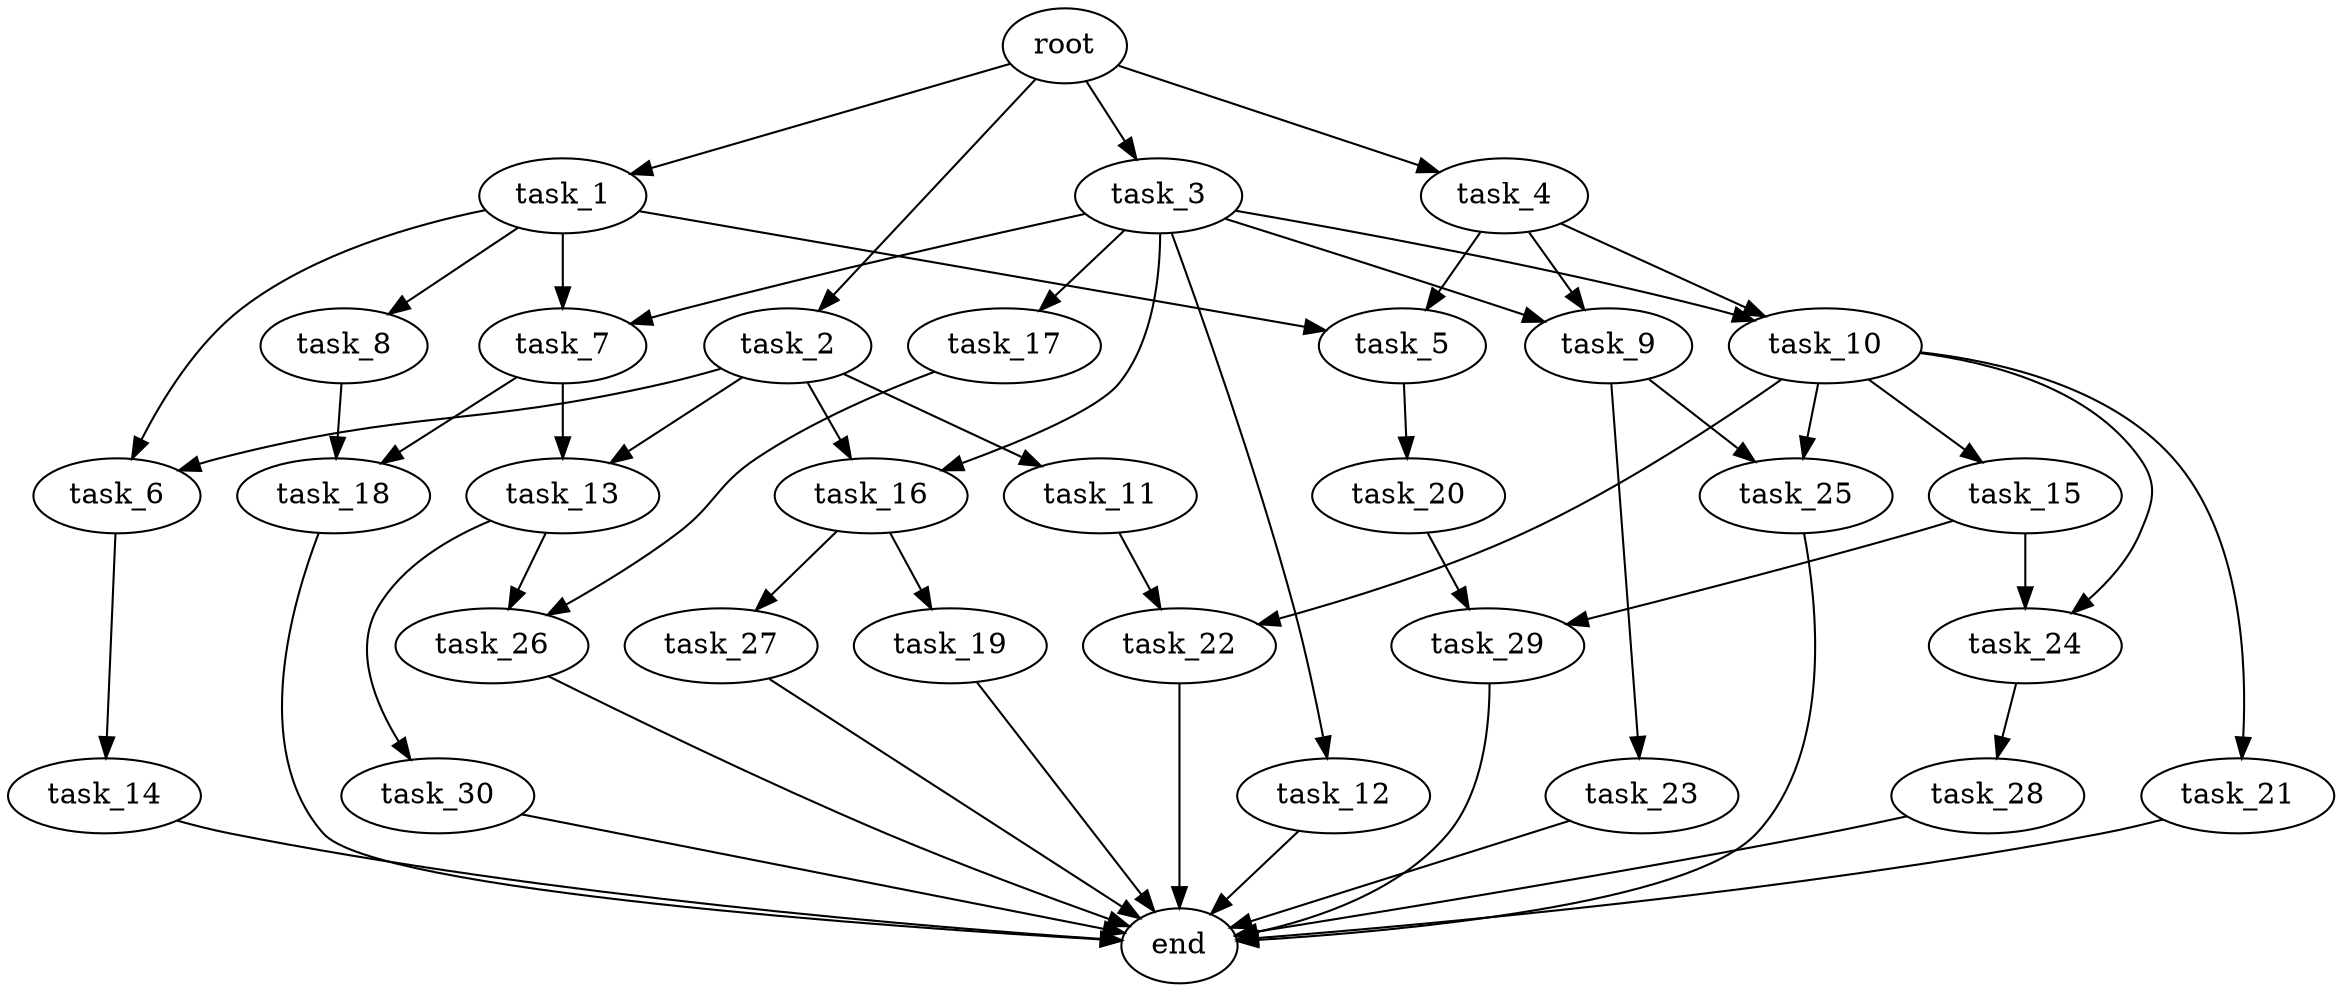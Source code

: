 digraph G {
  root [size="0.000000e+00"];
  task_1 [size="6.684700e+10"];
  task_2 [size="8.313639e+10"];
  task_3 [size="7.062535e+10"];
  task_4 [size="7.630799e+10"];
  task_5 [size="9.591528e+09"];
  task_6 [size="1.285895e+10"];
  task_7 [size="7.630680e+10"];
  task_8 [size="1.336129e+10"];
  task_9 [size="7.732831e+10"];
  task_10 [size="8.980315e+10"];
  task_11 [size="8.198091e+10"];
  task_12 [size="7.303991e+10"];
  task_13 [size="4.246500e+10"];
  task_14 [size="3.939110e+10"];
  task_15 [size="7.174963e+09"];
  task_16 [size="4.883605e+10"];
  task_17 [size="7.404551e+10"];
  task_18 [size="5.864703e+10"];
  task_19 [size="2.217719e+10"];
  task_20 [size="6.085615e+10"];
  task_21 [size="7.678671e+10"];
  task_22 [size="3.691957e+10"];
  task_23 [size="3.399170e+10"];
  task_24 [size="8.232558e+10"];
  task_25 [size="6.106055e+10"];
  task_26 [size="7.517093e+10"];
  task_27 [size="9.145945e+10"];
  task_28 [size="6.456127e+10"];
  task_29 [size="1.381661e+10"];
  task_30 [size="1.880518e+10"];
  end [size="0.000000e+00"];

  root -> task_1 [size="1.000000e-12"];
  root -> task_2 [size="1.000000e-12"];
  root -> task_3 [size="1.000000e-12"];
  root -> task_4 [size="1.000000e-12"];
  task_1 -> task_5 [size="4.795764e+07"];
  task_1 -> task_6 [size="6.429477e+07"];
  task_1 -> task_7 [size="3.815340e+08"];
  task_1 -> task_8 [size="1.336129e+08"];
  task_2 -> task_6 [size="6.429477e+07"];
  task_2 -> task_11 [size="8.198091e+08"];
  task_2 -> task_13 [size="2.123250e+08"];
  task_2 -> task_16 [size="2.441802e+08"];
  task_3 -> task_7 [size="3.815340e+08"];
  task_3 -> task_9 [size="3.866416e+08"];
  task_3 -> task_10 [size="4.490157e+08"];
  task_3 -> task_12 [size="7.303991e+08"];
  task_3 -> task_16 [size="2.441802e+08"];
  task_3 -> task_17 [size="7.404551e+08"];
  task_4 -> task_5 [size="4.795764e+07"];
  task_4 -> task_9 [size="3.866416e+08"];
  task_4 -> task_10 [size="4.490157e+08"];
  task_5 -> task_20 [size="6.085615e+08"];
  task_6 -> task_14 [size="3.939110e+08"];
  task_7 -> task_13 [size="2.123250e+08"];
  task_7 -> task_18 [size="2.932352e+08"];
  task_8 -> task_18 [size="2.932352e+08"];
  task_9 -> task_23 [size="3.399170e+08"];
  task_9 -> task_25 [size="3.053027e+08"];
  task_10 -> task_15 [size="7.174963e+07"];
  task_10 -> task_21 [size="7.678671e+08"];
  task_10 -> task_22 [size="1.845978e+08"];
  task_10 -> task_24 [size="4.116279e+08"];
  task_10 -> task_25 [size="3.053027e+08"];
  task_11 -> task_22 [size="1.845978e+08"];
  task_12 -> end [size="1.000000e-12"];
  task_13 -> task_26 [size="3.758546e+08"];
  task_13 -> task_30 [size="1.880518e+08"];
  task_14 -> end [size="1.000000e-12"];
  task_15 -> task_24 [size="4.116279e+08"];
  task_15 -> task_29 [size="6.908305e+07"];
  task_16 -> task_19 [size="2.217719e+08"];
  task_16 -> task_27 [size="9.145945e+08"];
  task_17 -> task_26 [size="3.758546e+08"];
  task_18 -> end [size="1.000000e-12"];
  task_19 -> end [size="1.000000e-12"];
  task_20 -> task_29 [size="6.908305e+07"];
  task_21 -> end [size="1.000000e-12"];
  task_22 -> end [size="1.000000e-12"];
  task_23 -> end [size="1.000000e-12"];
  task_24 -> task_28 [size="6.456127e+08"];
  task_25 -> end [size="1.000000e-12"];
  task_26 -> end [size="1.000000e-12"];
  task_27 -> end [size="1.000000e-12"];
  task_28 -> end [size="1.000000e-12"];
  task_29 -> end [size="1.000000e-12"];
  task_30 -> end [size="1.000000e-12"];
}
